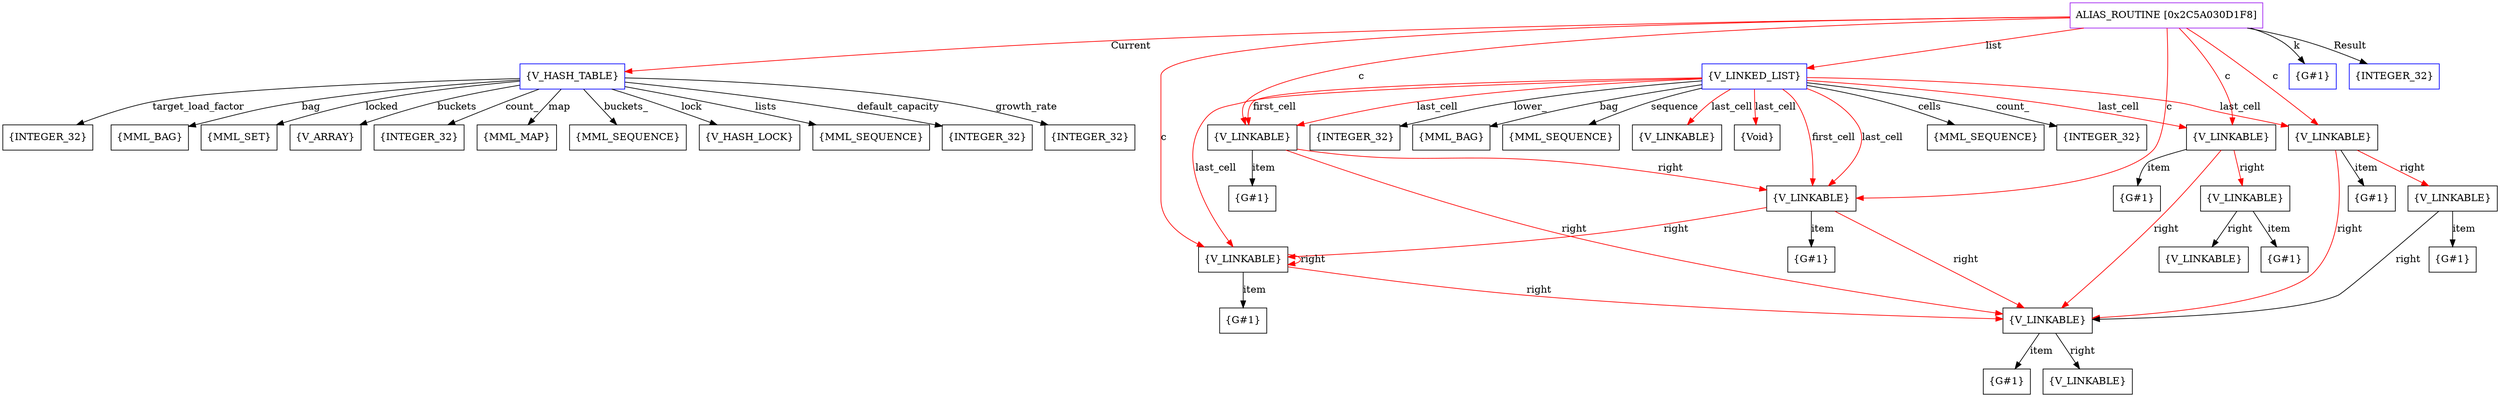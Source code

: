 digraph g {
	node [shape=box]
	b1[color=purple label=<ALIAS_ROUTINE [0x2C5A030D1F8]>]
	b2[color=blue label=<{V_HASH_TABLE}>]
	b3[label=<{INTEGER_32}>]
	b4[label=<{INTEGER_32}>]
	b5[label=<{INTEGER_32}>]
	b6[label=<{MML_BAG}>]
	b7[label=<{MML_SET}>]
	b8[label=<{V_ARRAY}>]
	b9[label=<{INTEGER_32}>]
	b10[label=<{MML_MAP}>]
	b11[label=<{MML_SEQUENCE}>]
	b12[label=<{V_HASH_LOCK}>]
	b13[label=<{MML_SEQUENCE}>]
	b14[color=blue label=<{V_LINKED_LIST}>]
	b15[label=<{INTEGER_32}>]
	b16[label=<{MML_BAG}>]
	b17[label=<{MML_SEQUENCE}>]
	b18[label=<{INTEGER_32}>]
	b19[label=<{V_LINKABLE}>]
	b20[label=<{G#1}>]
	b21[label=<{V_LINKABLE}>]
	b22[label=<{G#1}>]
	b23[label=<{V_LINKABLE}>]
	b24[label=<{G#1}>]
	b25[label=<{V_LINKABLE}>]
	b26[label=<{G#1}>]
	b27[label=<{V_LINKABLE}>]
	b28[label=<{V_LINKABLE}>]
	b29[label=<{Void}>]
	b30[label=<{V_LINKABLE}>]
	b31[label=<{G#1}>]
	b32[label=<{V_LINKABLE}>]
	b33[label=<{G#1}>]
	b34[label=<{V_LINKABLE}>]
	b35[label=<{V_LINKABLE}>]
	b36[label=<{G#1}>]
	b37[label=<{V_LINKABLE}>]
	b38[label=<{G#1}>]
	b39[label=<{MML_SEQUENCE}>]
	b40[color=blue label=<{G#1}>]
	b41[color=blue label=<{INTEGER_32}>]
	b1->b2[color=red label=<Current>]
	b2->b3[label=<default_capacity>]
	b2->b4[label=<growth_rate>]
	b2->b5[label=<target_load_factor>]
	b2->b6[label=<bag>]
	b2->b7[label=<locked>]
	b2->b8[label=<buckets>]
	b2->b9[label=<count_>]
	b2->b10[label=<map>]
	b2->b11[label=<buckets_>]
	b2->b12[label=<lock>]
	b2->b13[label=<lists>]
	b1->b14[color=red label=<list>]
	b14->b15[label=<lower_>]
	b14->b16[label=<bag>]
	b14->b17[label=<sequence>]
	b14->b18[label=<count_>]
	b14->b19[color=red label=<first_cell>]
	b19->b20[label=<item>]
	b19->b21[color=red label=<right>]
	b21->b22[label=<item>]
	b21->b23[color=red label=<right>]
	b23->b24[label=<item>]
	b23->b23[color=red label=<right>]
	b23->b25[color=red label=<right>]
	b25->b26[label=<item>]
	b25->b27[label=<right>]
	b21->b25[color=red label=<right>]
	b19->b25[color=red label=<right>]
	b14->b21[color=red label=<first_cell>]
	b14->b28[color=red label=<last_cell>]
	b14->b29[color=red label=<last_cell>]
	b14->b30[color=red label=<last_cell>]
	b30->b31[label=<item>]
	b30->b32[color=red label=<right>]
	b32->b33[label=<item>]
	b32->b34[label=<right>]
	b30->b25[color=red label=<right>]
	b14->b19[color=red label=<last_cell>]
	b14->b21[color=red label=<last_cell>]
	b14->b23[color=red label=<last_cell>]
	b14->b35[color=red label=<last_cell>]
	b35->b36[label=<item>]
	b35->b37[color=red label=<right>]
	b37->b38[label=<item>]
	b37->b25[label=<right>]
	b35->b25[color=red label=<right>]
	b14->b39[label=<cells>]
	b1->b40[label=<k>]
	b1->b41[label=<Result>]
	b1->b30[color=red label=<c>]
	b1->b19[color=red label=<c>]
	b1->b21[color=red label=<c>]
	b1->b23[color=red label=<c>]
	b1->b35[color=red label=<c>]
}

